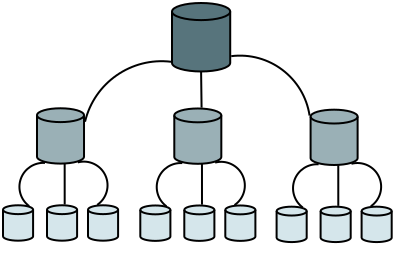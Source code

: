 <?xml version="1.0" encoding="UTF-8"?>
<dia:diagram xmlns:dia="http://www.lysator.liu.se/~alla/dia/">
  <dia:layer name="Background" visible="true">
    <dia:object type="Network - Storage" version="0" id="O0">
      <dia:attribute name="obj_pos">
        <dia:point val="14,2.186"/>
      </dia:attribute>
      <dia:attribute name="obj_bb">
        <dia:rectangle val="13.95,2.136;16.961,6.85"/>
      </dia:attribute>
      <dia:attribute name="elem_corner">
        <dia:point val="14,2.186"/>
      </dia:attribute>
      <dia:attribute name="elem_width">
        <dia:real val="2.911"/>
      </dia:attribute>
      <dia:attribute name="elem_height">
        <dia:real val="3.424"/>
      </dia:attribute>
      <dia:attribute name="line_width">
        <dia:real val="0.1"/>
      </dia:attribute>
      <dia:attribute name="line_colour">
        <dia:color val="#000000"/>
      </dia:attribute>
      <dia:attribute name="fill_colour">
        <dia:color val="#57747c"/>
      </dia:attribute>
      <dia:attribute name="show_background">
        <dia:boolean val="true"/>
      </dia:attribute>
      <dia:attribute name="line_style">
        <dia:enum val="0"/>
        <dia:real val="1"/>
      </dia:attribute>
      <dia:attribute name="text">
        <dia:composite type="text">
          <dia:attribute name="string">
            <dia:string>##</dia:string>
          </dia:attribute>
          <dia:attribute name="font">
            <dia:font family="sans" style="0" name="Helvetica"/>
          </dia:attribute>
          <dia:attribute name="height">
            <dia:real val="0.8"/>
          </dia:attribute>
          <dia:attribute name="pos">
            <dia:point val="15.455,6.01"/>
          </dia:attribute>
          <dia:attribute name="color">
            <dia:color val="#000000"/>
          </dia:attribute>
          <dia:attribute name="alignment">
            <dia:enum val="1"/>
          </dia:attribute>
        </dia:composite>
      </dia:attribute>
      <dia:attribute name="flip_horizontal">
        <dia:boolean val="false"/>
      </dia:attribute>
      <dia:attribute name="flip_vertical">
        <dia:boolean val="false"/>
      </dia:attribute>
    </dia:object>
    <dia:object type="Network - Storage" version="0" id="O1">
      <dia:attribute name="obj_pos">
        <dia:point val="7.25,7.45"/>
      </dia:attribute>
      <dia:attribute name="obj_bb">
        <dia:rectangle val="7.2,7.4;9.651,11.456"/>
      </dia:attribute>
      <dia:attribute name="elem_corner">
        <dia:point val="7.25,7.45"/>
      </dia:attribute>
      <dia:attribute name="elem_width">
        <dia:real val="2.351"/>
      </dia:attribute>
      <dia:attribute name="elem_height">
        <dia:real val="2.766"/>
      </dia:attribute>
      <dia:attribute name="line_width">
        <dia:real val="0.1"/>
      </dia:attribute>
      <dia:attribute name="line_colour">
        <dia:color val="#000000"/>
      </dia:attribute>
      <dia:attribute name="fill_colour">
        <dia:color val="#9ab0b6"/>
      </dia:attribute>
      <dia:attribute name="show_background">
        <dia:boolean val="true"/>
      </dia:attribute>
      <dia:attribute name="line_style">
        <dia:enum val="0"/>
        <dia:real val="1"/>
      </dia:attribute>
      <dia:attribute name="text">
        <dia:composite type="text">
          <dia:attribute name="string">
            <dia:string>##</dia:string>
          </dia:attribute>
          <dia:attribute name="font">
            <dia:font family="sans" style="0" name="Helvetica"/>
          </dia:attribute>
          <dia:attribute name="height">
            <dia:real val="0.8"/>
          </dia:attribute>
          <dia:attribute name="pos">
            <dia:point val="8.426,10.616"/>
          </dia:attribute>
          <dia:attribute name="color">
            <dia:color val="#000000"/>
          </dia:attribute>
          <dia:attribute name="alignment">
            <dia:enum val="1"/>
          </dia:attribute>
        </dia:composite>
      </dia:attribute>
      <dia:attribute name="flip_horizontal">
        <dia:boolean val="false"/>
      </dia:attribute>
      <dia:attribute name="flip_vertical">
        <dia:boolean val="false"/>
      </dia:attribute>
    </dia:object>
    <dia:object type="Standard - Arc" version="0" id="O2">
      <dia:attribute name="obj_pos">
        <dia:point val="15.712,3.898"/>
      </dia:attribute>
      <dia:attribute name="obj_bb">
        <dia:rectangle val="8.563,3.829;15.782,8.903"/>
      </dia:attribute>
      <dia:attribute name="conn_endpoints">
        <dia:point val="15.712,3.898"/>
        <dia:point val="8.633,8.833"/>
      </dia:attribute>
      <dia:attribute name="curve_distance">
        <dia:real val="1"/>
      </dia:attribute>
      <dia:connections>
        <dia:connection handle="0" to="O0" connection="2"/>
        <dia:connection handle="1" to="O1" connection="2"/>
      </dia:connections>
    </dia:object>
    <dia:object type="Network - Storage" version="0" id="O3">
      <dia:attribute name="obj_pos">
        <dia:point val="5.55,12.3"/>
      </dia:attribute>
      <dia:attribute name="obj_bb">
        <dia:rectangle val="5.5,12.25;7.105,15.31"/>
      </dia:attribute>
      <dia:attribute name="elem_corner">
        <dia:point val="5.55,12.3"/>
      </dia:attribute>
      <dia:attribute name="elem_width">
        <dia:real val="1.505"/>
      </dia:attribute>
      <dia:attribute name="elem_height">
        <dia:real val="1.77"/>
      </dia:attribute>
      <dia:attribute name="line_width">
        <dia:real val="0.1"/>
      </dia:attribute>
      <dia:attribute name="line_colour">
        <dia:color val="#000000"/>
      </dia:attribute>
      <dia:attribute name="fill_colour">
        <dia:color val="#d5e6eb"/>
      </dia:attribute>
      <dia:attribute name="show_background">
        <dia:boolean val="true"/>
      </dia:attribute>
      <dia:attribute name="line_style">
        <dia:enum val="0"/>
        <dia:real val="1"/>
      </dia:attribute>
      <dia:attribute name="text">
        <dia:composite type="text">
          <dia:attribute name="string">
            <dia:string>##</dia:string>
          </dia:attribute>
          <dia:attribute name="font">
            <dia:font family="sans" style="0" name="Helvetica"/>
          </dia:attribute>
          <dia:attribute name="height">
            <dia:real val="0.8"/>
          </dia:attribute>
          <dia:attribute name="pos">
            <dia:point val="6.302,14.47"/>
          </dia:attribute>
          <dia:attribute name="color">
            <dia:color val="#000000"/>
          </dia:attribute>
          <dia:attribute name="alignment">
            <dia:enum val="1"/>
          </dia:attribute>
        </dia:composite>
      </dia:attribute>
      <dia:attribute name="flip_horizontal">
        <dia:boolean val="false"/>
      </dia:attribute>
      <dia:attribute name="flip_vertical">
        <dia:boolean val="false"/>
      </dia:attribute>
    </dia:object>
    <dia:object type="Network - Storage" version="0" id="O4">
      <dia:attribute name="obj_pos">
        <dia:point val="7.75,12.3"/>
      </dia:attribute>
      <dia:attribute name="obj_bb">
        <dia:rectangle val="7.7,12.25;9.305,15.31"/>
      </dia:attribute>
      <dia:attribute name="elem_corner">
        <dia:point val="7.75,12.3"/>
      </dia:attribute>
      <dia:attribute name="elem_width">
        <dia:real val="1.505"/>
      </dia:attribute>
      <dia:attribute name="elem_height">
        <dia:real val="1.77"/>
      </dia:attribute>
      <dia:attribute name="line_width">
        <dia:real val="0.1"/>
      </dia:attribute>
      <dia:attribute name="line_colour">
        <dia:color val="#000000"/>
      </dia:attribute>
      <dia:attribute name="fill_colour">
        <dia:color val="#d5e6eb"/>
      </dia:attribute>
      <dia:attribute name="show_background">
        <dia:boolean val="true"/>
      </dia:attribute>
      <dia:attribute name="line_style">
        <dia:enum val="0"/>
        <dia:real val="1"/>
      </dia:attribute>
      <dia:attribute name="text">
        <dia:composite type="text">
          <dia:attribute name="string">
            <dia:string>##</dia:string>
          </dia:attribute>
          <dia:attribute name="font">
            <dia:font family="sans" style="0" name="Helvetica"/>
          </dia:attribute>
          <dia:attribute name="height">
            <dia:real val="0.8"/>
          </dia:attribute>
          <dia:attribute name="pos">
            <dia:point val="8.502,14.47"/>
          </dia:attribute>
          <dia:attribute name="color">
            <dia:color val="#000000"/>
          </dia:attribute>
          <dia:attribute name="alignment">
            <dia:enum val="1"/>
          </dia:attribute>
        </dia:composite>
      </dia:attribute>
      <dia:attribute name="flip_horizontal">
        <dia:boolean val="false"/>
      </dia:attribute>
      <dia:attribute name="flip_vertical">
        <dia:boolean val="false"/>
      </dia:attribute>
    </dia:object>
    <dia:object type="Network - Storage" version="0" id="O5">
      <dia:attribute name="obj_pos">
        <dia:point val="9.8,12.3"/>
      </dia:attribute>
      <dia:attribute name="obj_bb">
        <dia:rectangle val="9.75,12.25;11.355,15.31"/>
      </dia:attribute>
      <dia:attribute name="elem_corner">
        <dia:point val="9.8,12.3"/>
      </dia:attribute>
      <dia:attribute name="elem_width">
        <dia:real val="1.505"/>
      </dia:attribute>
      <dia:attribute name="elem_height">
        <dia:real val="1.77"/>
      </dia:attribute>
      <dia:attribute name="line_width">
        <dia:real val="0.1"/>
      </dia:attribute>
      <dia:attribute name="line_colour">
        <dia:color val="#000000"/>
      </dia:attribute>
      <dia:attribute name="fill_colour">
        <dia:color val="#d5e6eb"/>
      </dia:attribute>
      <dia:attribute name="show_background">
        <dia:boolean val="true"/>
      </dia:attribute>
      <dia:attribute name="line_style">
        <dia:enum val="0"/>
        <dia:real val="1"/>
      </dia:attribute>
      <dia:attribute name="text">
        <dia:composite type="text">
          <dia:attribute name="string">
            <dia:string>##</dia:string>
          </dia:attribute>
          <dia:attribute name="font">
            <dia:font family="sans" style="0" name="Helvetica"/>
          </dia:attribute>
          <dia:attribute name="height">
            <dia:real val="0.8"/>
          </dia:attribute>
          <dia:attribute name="pos">
            <dia:point val="10.552,14.47"/>
          </dia:attribute>
          <dia:attribute name="color">
            <dia:color val="#000000"/>
          </dia:attribute>
          <dia:attribute name="alignment">
            <dia:enum val="1"/>
          </dia:attribute>
        </dia:composite>
      </dia:attribute>
      <dia:attribute name="flip_horizontal">
        <dia:boolean val="false"/>
      </dia:attribute>
      <dia:attribute name="flip_vertical">
        <dia:boolean val="false"/>
      </dia:attribute>
    </dia:object>
    <dia:object type="Standard - Arc" version="0" id="O6">
      <dia:attribute name="obj_pos">
        <dia:point val="22.313,8.903"/>
      </dia:attribute>
      <dia:attribute name="obj_bb">
        <dia:rectangle val="15.642,3.828;22.383,8.973"/>
      </dia:attribute>
      <dia:attribute name="conn_endpoints">
        <dia:point val="22.313,8.903"/>
        <dia:point val="15.712,3.898"/>
      </dia:attribute>
      <dia:attribute name="curve_distance">
        <dia:real val="1"/>
      </dia:attribute>
      <dia:connections>
        <dia:connection handle="0" to="O18" connection="2"/>
        <dia:connection handle="1" to="O0" connection="2"/>
      </dia:connections>
    </dia:object>
    <dia:object type="Standard - Line" version="0" id="O7">
      <dia:attribute name="obj_pos">
        <dia:point val="15.479,7.418"/>
      </dia:attribute>
      <dia:attribute name="obj_bb">
        <dia:rectangle val="15.405,5.56;15.53,7.469"/>
      </dia:attribute>
      <dia:attribute name="conn_endpoints">
        <dia:point val="15.479,7.418"/>
        <dia:point val="15.455,5.61"/>
      </dia:attribute>
      <dia:attribute name="numcp">
        <dia:int val="1"/>
      </dia:attribute>
      <dia:connections>
        <dia:connection handle="0" to="O11" connection="2"/>
        <dia:connection handle="1" to="O0" connection="1"/>
      </dia:connections>
    </dia:object>
    <dia:object type="Standard - Arc" version="0" id="O8">
      <dia:attribute name="obj_pos">
        <dia:point val="8.633,8.833"/>
      </dia:attribute>
      <dia:attribute name="obj_bb">
        <dia:rectangle val="6.219,8.766;8.7,13.252"/>
      </dia:attribute>
      <dia:attribute name="conn_endpoints">
        <dia:point val="8.633,8.833"/>
        <dia:point val="6.435,13.185"/>
      </dia:attribute>
      <dia:attribute name="curve_distance">
        <dia:real val="1"/>
      </dia:attribute>
      <dia:connections>
        <dia:connection handle="0" to="O1" connection="2"/>
        <dia:connection handle="1" to="O3" connection="2"/>
      </dia:connections>
    </dia:object>
    <dia:object type="Standard - Arc" version="0" id="O9">
      <dia:attribute name="obj_pos">
        <dia:point val="10.685,13.185"/>
      </dia:attribute>
      <dia:attribute name="obj_bb">
        <dia:rectangle val="8.567,8.767;10.938,13.252"/>
      </dia:attribute>
      <dia:attribute name="conn_endpoints">
        <dia:point val="10.685,13.185"/>
        <dia:point val="8.633,8.833"/>
      </dia:attribute>
      <dia:attribute name="curve_distance">
        <dia:real val="1"/>
      </dia:attribute>
      <dia:connections>
        <dia:connection handle="0" to="O5" connection="2"/>
        <dia:connection handle="1" to="O1" connection="2"/>
      </dia:connections>
    </dia:object>
    <dia:object type="Standard - Line" version="0" id="O10">
      <dia:attribute name="obj_pos">
        <dia:point val="8.635,12.258"/>
      </dia:attribute>
      <dia:attribute name="obj_bb">
        <dia:rectangle val="8.584,10.177;8.685,12.308"/>
      </dia:attribute>
      <dia:attribute name="conn_endpoints">
        <dia:point val="8.635,12.258"/>
        <dia:point val="8.634,10.227"/>
      </dia:attribute>
      <dia:attribute name="numcp">
        <dia:int val="1"/>
      </dia:attribute>
      <dia:connections>
        <dia:connection handle="0" to="O4" connection="2"/>
        <dia:connection handle="1" to="O1" connection="2"/>
      </dia:connections>
    </dia:object>
    <dia:object type="Network - Storage" version="0" id="O11">
      <dia:attribute name="obj_pos">
        <dia:point val="14.115,7.46"/>
      </dia:attribute>
      <dia:attribute name="obj_bb">
        <dia:rectangle val="14.065,7.41;16.516,11.466"/>
      </dia:attribute>
      <dia:attribute name="elem_corner">
        <dia:point val="14.115,7.46"/>
      </dia:attribute>
      <dia:attribute name="elem_width">
        <dia:real val="2.351"/>
      </dia:attribute>
      <dia:attribute name="elem_height">
        <dia:real val="2.766"/>
      </dia:attribute>
      <dia:attribute name="line_width">
        <dia:real val="0.1"/>
      </dia:attribute>
      <dia:attribute name="line_colour">
        <dia:color val="#000000"/>
      </dia:attribute>
      <dia:attribute name="fill_colour">
        <dia:color val="#9ab0b6"/>
      </dia:attribute>
      <dia:attribute name="show_background">
        <dia:boolean val="true"/>
      </dia:attribute>
      <dia:attribute name="line_style">
        <dia:enum val="0"/>
        <dia:real val="1"/>
      </dia:attribute>
      <dia:attribute name="text">
        <dia:composite type="text">
          <dia:attribute name="string">
            <dia:string>##</dia:string>
          </dia:attribute>
          <dia:attribute name="font">
            <dia:font family="sans" style="0" name="Helvetica"/>
          </dia:attribute>
          <dia:attribute name="height">
            <dia:real val="0.8"/>
          </dia:attribute>
          <dia:attribute name="pos">
            <dia:point val="15.291,10.626"/>
          </dia:attribute>
          <dia:attribute name="color">
            <dia:color val="#000000"/>
          </dia:attribute>
          <dia:attribute name="alignment">
            <dia:enum val="1"/>
          </dia:attribute>
        </dia:composite>
      </dia:attribute>
      <dia:attribute name="flip_horizontal">
        <dia:boolean val="false"/>
      </dia:attribute>
      <dia:attribute name="flip_vertical">
        <dia:boolean val="false"/>
      </dia:attribute>
    </dia:object>
    <dia:object type="Network - Storage" version="0" id="O12">
      <dia:attribute name="obj_pos">
        <dia:point val="12.415,12.31"/>
      </dia:attribute>
      <dia:attribute name="obj_bb">
        <dia:rectangle val="12.365,12.26;13.97,15.32"/>
      </dia:attribute>
      <dia:attribute name="elem_corner">
        <dia:point val="12.415,12.31"/>
      </dia:attribute>
      <dia:attribute name="elem_width">
        <dia:real val="1.505"/>
      </dia:attribute>
      <dia:attribute name="elem_height">
        <dia:real val="1.77"/>
      </dia:attribute>
      <dia:attribute name="line_width">
        <dia:real val="0.1"/>
      </dia:attribute>
      <dia:attribute name="line_colour">
        <dia:color val="#000000"/>
      </dia:attribute>
      <dia:attribute name="fill_colour">
        <dia:color val="#d5e6eb"/>
      </dia:attribute>
      <dia:attribute name="show_background">
        <dia:boolean val="true"/>
      </dia:attribute>
      <dia:attribute name="line_style">
        <dia:enum val="0"/>
        <dia:real val="1"/>
      </dia:attribute>
      <dia:attribute name="text">
        <dia:composite type="text">
          <dia:attribute name="string">
            <dia:string>##</dia:string>
          </dia:attribute>
          <dia:attribute name="font">
            <dia:font family="sans" style="0" name="Helvetica"/>
          </dia:attribute>
          <dia:attribute name="height">
            <dia:real val="0.8"/>
          </dia:attribute>
          <dia:attribute name="pos">
            <dia:point val="13.167,14.48"/>
          </dia:attribute>
          <dia:attribute name="color">
            <dia:color val="#000000"/>
          </dia:attribute>
          <dia:attribute name="alignment">
            <dia:enum val="1"/>
          </dia:attribute>
        </dia:composite>
      </dia:attribute>
      <dia:attribute name="flip_horizontal">
        <dia:boolean val="false"/>
      </dia:attribute>
      <dia:attribute name="flip_vertical">
        <dia:boolean val="false"/>
      </dia:attribute>
    </dia:object>
    <dia:object type="Network - Storage" version="0" id="O13">
      <dia:attribute name="obj_pos">
        <dia:point val="14.615,12.31"/>
      </dia:attribute>
      <dia:attribute name="obj_bb">
        <dia:rectangle val="14.565,12.26;16.17,15.32"/>
      </dia:attribute>
      <dia:attribute name="elem_corner">
        <dia:point val="14.615,12.31"/>
      </dia:attribute>
      <dia:attribute name="elem_width">
        <dia:real val="1.505"/>
      </dia:attribute>
      <dia:attribute name="elem_height">
        <dia:real val="1.77"/>
      </dia:attribute>
      <dia:attribute name="line_width">
        <dia:real val="0.1"/>
      </dia:attribute>
      <dia:attribute name="line_colour">
        <dia:color val="#000000"/>
      </dia:attribute>
      <dia:attribute name="fill_colour">
        <dia:color val="#d5e6eb"/>
      </dia:attribute>
      <dia:attribute name="show_background">
        <dia:boolean val="true"/>
      </dia:attribute>
      <dia:attribute name="line_style">
        <dia:enum val="0"/>
        <dia:real val="1"/>
      </dia:attribute>
      <dia:attribute name="text">
        <dia:composite type="text">
          <dia:attribute name="string">
            <dia:string>##</dia:string>
          </dia:attribute>
          <dia:attribute name="font">
            <dia:font family="sans" style="0" name="Helvetica"/>
          </dia:attribute>
          <dia:attribute name="height">
            <dia:real val="0.8"/>
          </dia:attribute>
          <dia:attribute name="pos">
            <dia:point val="15.367,14.48"/>
          </dia:attribute>
          <dia:attribute name="color">
            <dia:color val="#000000"/>
          </dia:attribute>
          <dia:attribute name="alignment">
            <dia:enum val="1"/>
          </dia:attribute>
        </dia:composite>
      </dia:attribute>
      <dia:attribute name="flip_horizontal">
        <dia:boolean val="false"/>
      </dia:attribute>
      <dia:attribute name="flip_vertical">
        <dia:boolean val="false"/>
      </dia:attribute>
    </dia:object>
    <dia:object type="Network - Storage" version="0" id="O14">
      <dia:attribute name="obj_pos">
        <dia:point val="16.665,12.31"/>
      </dia:attribute>
      <dia:attribute name="obj_bb">
        <dia:rectangle val="16.615,12.26;18.22,15.32"/>
      </dia:attribute>
      <dia:attribute name="elem_corner">
        <dia:point val="16.665,12.31"/>
      </dia:attribute>
      <dia:attribute name="elem_width">
        <dia:real val="1.505"/>
      </dia:attribute>
      <dia:attribute name="elem_height">
        <dia:real val="1.77"/>
      </dia:attribute>
      <dia:attribute name="line_width">
        <dia:real val="0.1"/>
      </dia:attribute>
      <dia:attribute name="line_colour">
        <dia:color val="#000000"/>
      </dia:attribute>
      <dia:attribute name="fill_colour">
        <dia:color val="#d5e6eb"/>
      </dia:attribute>
      <dia:attribute name="show_background">
        <dia:boolean val="true"/>
      </dia:attribute>
      <dia:attribute name="line_style">
        <dia:enum val="0"/>
        <dia:real val="1"/>
      </dia:attribute>
      <dia:attribute name="text">
        <dia:composite type="text">
          <dia:attribute name="string">
            <dia:string>##</dia:string>
          </dia:attribute>
          <dia:attribute name="font">
            <dia:font family="sans" style="0" name="Helvetica"/>
          </dia:attribute>
          <dia:attribute name="height">
            <dia:real val="0.8"/>
          </dia:attribute>
          <dia:attribute name="pos">
            <dia:point val="17.417,14.48"/>
          </dia:attribute>
          <dia:attribute name="color">
            <dia:color val="#000000"/>
          </dia:attribute>
          <dia:attribute name="alignment">
            <dia:enum val="1"/>
          </dia:attribute>
        </dia:composite>
      </dia:attribute>
      <dia:attribute name="flip_horizontal">
        <dia:boolean val="false"/>
      </dia:attribute>
      <dia:attribute name="flip_vertical">
        <dia:boolean val="false"/>
      </dia:attribute>
    </dia:object>
    <dia:object type="Standard - Arc" version="0" id="O15">
      <dia:attribute name="obj_pos">
        <dia:point val="15.498,8.843"/>
      </dia:attribute>
      <dia:attribute name="obj_bb">
        <dia:rectangle val="13.084,8.776;15.565,13.262"/>
      </dia:attribute>
      <dia:attribute name="conn_endpoints">
        <dia:point val="15.498,8.843"/>
        <dia:point val="13.3,13.195"/>
      </dia:attribute>
      <dia:attribute name="curve_distance">
        <dia:real val="1"/>
      </dia:attribute>
      <dia:connections>
        <dia:connection handle="0" to="O11" connection="2"/>
        <dia:connection handle="1" to="O12" connection="2"/>
      </dia:connections>
    </dia:object>
    <dia:object type="Standard - Arc" version="0" id="O16">
      <dia:attribute name="obj_pos">
        <dia:point val="17.55,13.195"/>
      </dia:attribute>
      <dia:attribute name="obj_bb">
        <dia:rectangle val="15.431,8.777;17.803,13.262"/>
      </dia:attribute>
      <dia:attribute name="conn_endpoints">
        <dia:point val="17.55,13.195"/>
        <dia:point val="15.498,8.843"/>
      </dia:attribute>
      <dia:attribute name="curve_distance">
        <dia:real val="1"/>
      </dia:attribute>
      <dia:connections>
        <dia:connection handle="0" to="O14" connection="2"/>
        <dia:connection handle="1" to="O11" connection="2"/>
      </dia:connections>
    </dia:object>
    <dia:object type="Standard - Line" version="0" id="O17">
      <dia:attribute name="obj_pos">
        <dia:point val="15.5,12.268"/>
      </dia:attribute>
      <dia:attribute name="obj_bb">
        <dia:rectangle val="15.449,10.187;15.55,12.318"/>
      </dia:attribute>
      <dia:attribute name="conn_endpoints">
        <dia:point val="15.5,12.268"/>
        <dia:point val="15.499,10.237"/>
      </dia:attribute>
      <dia:attribute name="numcp">
        <dia:int val="1"/>
      </dia:attribute>
      <dia:connections>
        <dia:connection handle="0" to="O13" connection="2"/>
        <dia:connection handle="1" to="O11" connection="2"/>
      </dia:connections>
    </dia:object>
    <dia:object type="Network - Storage" version="0" id="O18">
      <dia:attribute name="obj_pos">
        <dia:point val="20.93,7.52"/>
      </dia:attribute>
      <dia:attribute name="obj_bb">
        <dia:rectangle val="20.88,7.47;23.331,11.526"/>
      </dia:attribute>
      <dia:attribute name="elem_corner">
        <dia:point val="20.93,7.52"/>
      </dia:attribute>
      <dia:attribute name="elem_width">
        <dia:real val="2.351"/>
      </dia:attribute>
      <dia:attribute name="elem_height">
        <dia:real val="2.766"/>
      </dia:attribute>
      <dia:attribute name="line_width">
        <dia:real val="0.1"/>
      </dia:attribute>
      <dia:attribute name="line_colour">
        <dia:color val="#000000"/>
      </dia:attribute>
      <dia:attribute name="fill_colour">
        <dia:color val="#9ab0b6"/>
      </dia:attribute>
      <dia:attribute name="show_background">
        <dia:boolean val="true"/>
      </dia:attribute>
      <dia:attribute name="line_style">
        <dia:enum val="0"/>
        <dia:real val="1"/>
      </dia:attribute>
      <dia:attribute name="text">
        <dia:composite type="text">
          <dia:attribute name="string">
            <dia:string>##</dia:string>
          </dia:attribute>
          <dia:attribute name="font">
            <dia:font family="sans" style="0" name="Helvetica"/>
          </dia:attribute>
          <dia:attribute name="height">
            <dia:real val="0.8"/>
          </dia:attribute>
          <dia:attribute name="pos">
            <dia:point val="22.106,10.686"/>
          </dia:attribute>
          <dia:attribute name="color">
            <dia:color val="#000000"/>
          </dia:attribute>
          <dia:attribute name="alignment">
            <dia:enum val="1"/>
          </dia:attribute>
        </dia:composite>
      </dia:attribute>
      <dia:attribute name="flip_horizontal">
        <dia:boolean val="false"/>
      </dia:attribute>
      <dia:attribute name="flip_vertical">
        <dia:boolean val="false"/>
      </dia:attribute>
    </dia:object>
    <dia:object type="Network - Storage" version="0" id="O19">
      <dia:attribute name="obj_pos">
        <dia:point val="19.23,12.37"/>
      </dia:attribute>
      <dia:attribute name="obj_bb">
        <dia:rectangle val="19.18,12.32;20.785,15.38"/>
      </dia:attribute>
      <dia:attribute name="elem_corner">
        <dia:point val="19.23,12.37"/>
      </dia:attribute>
      <dia:attribute name="elem_width">
        <dia:real val="1.505"/>
      </dia:attribute>
      <dia:attribute name="elem_height">
        <dia:real val="1.77"/>
      </dia:attribute>
      <dia:attribute name="line_width">
        <dia:real val="0.1"/>
      </dia:attribute>
      <dia:attribute name="line_colour">
        <dia:color val="#000000"/>
      </dia:attribute>
      <dia:attribute name="fill_colour">
        <dia:color val="#d5e6eb"/>
      </dia:attribute>
      <dia:attribute name="show_background">
        <dia:boolean val="true"/>
      </dia:attribute>
      <dia:attribute name="line_style">
        <dia:enum val="0"/>
        <dia:real val="1"/>
      </dia:attribute>
      <dia:attribute name="text">
        <dia:composite type="text">
          <dia:attribute name="string">
            <dia:string>##</dia:string>
          </dia:attribute>
          <dia:attribute name="font">
            <dia:font family="sans" style="0" name="Helvetica"/>
          </dia:attribute>
          <dia:attribute name="height">
            <dia:real val="0.8"/>
          </dia:attribute>
          <dia:attribute name="pos">
            <dia:point val="19.982,14.54"/>
          </dia:attribute>
          <dia:attribute name="color">
            <dia:color val="#000000"/>
          </dia:attribute>
          <dia:attribute name="alignment">
            <dia:enum val="1"/>
          </dia:attribute>
        </dia:composite>
      </dia:attribute>
      <dia:attribute name="flip_horizontal">
        <dia:boolean val="false"/>
      </dia:attribute>
      <dia:attribute name="flip_vertical">
        <dia:boolean val="false"/>
      </dia:attribute>
    </dia:object>
    <dia:object type="Network - Storage" version="0" id="O20">
      <dia:attribute name="obj_pos">
        <dia:point val="21.43,12.37"/>
      </dia:attribute>
      <dia:attribute name="obj_bb">
        <dia:rectangle val="21.38,12.32;22.985,15.38"/>
      </dia:attribute>
      <dia:attribute name="elem_corner">
        <dia:point val="21.43,12.37"/>
      </dia:attribute>
      <dia:attribute name="elem_width">
        <dia:real val="1.505"/>
      </dia:attribute>
      <dia:attribute name="elem_height">
        <dia:real val="1.77"/>
      </dia:attribute>
      <dia:attribute name="line_width">
        <dia:real val="0.1"/>
      </dia:attribute>
      <dia:attribute name="line_colour">
        <dia:color val="#000000"/>
      </dia:attribute>
      <dia:attribute name="fill_colour">
        <dia:color val="#d5e6eb"/>
      </dia:attribute>
      <dia:attribute name="show_background">
        <dia:boolean val="true"/>
      </dia:attribute>
      <dia:attribute name="line_style">
        <dia:enum val="0"/>
        <dia:real val="1"/>
      </dia:attribute>
      <dia:attribute name="text">
        <dia:composite type="text">
          <dia:attribute name="string">
            <dia:string>##</dia:string>
          </dia:attribute>
          <dia:attribute name="font">
            <dia:font family="sans" style="0" name="Helvetica"/>
          </dia:attribute>
          <dia:attribute name="height">
            <dia:real val="0.8"/>
          </dia:attribute>
          <dia:attribute name="pos">
            <dia:point val="22.182,14.54"/>
          </dia:attribute>
          <dia:attribute name="color">
            <dia:color val="#000000"/>
          </dia:attribute>
          <dia:attribute name="alignment">
            <dia:enum val="1"/>
          </dia:attribute>
        </dia:composite>
      </dia:attribute>
      <dia:attribute name="flip_horizontal">
        <dia:boolean val="false"/>
      </dia:attribute>
      <dia:attribute name="flip_vertical">
        <dia:boolean val="false"/>
      </dia:attribute>
    </dia:object>
    <dia:object type="Network - Storage" version="0" id="O21">
      <dia:attribute name="obj_pos">
        <dia:point val="23.48,12.37"/>
      </dia:attribute>
      <dia:attribute name="obj_bb">
        <dia:rectangle val="23.43,12.32;25.035,15.38"/>
      </dia:attribute>
      <dia:attribute name="elem_corner">
        <dia:point val="23.48,12.37"/>
      </dia:attribute>
      <dia:attribute name="elem_width">
        <dia:real val="1.505"/>
      </dia:attribute>
      <dia:attribute name="elem_height">
        <dia:real val="1.77"/>
      </dia:attribute>
      <dia:attribute name="line_width">
        <dia:real val="0.1"/>
      </dia:attribute>
      <dia:attribute name="line_colour">
        <dia:color val="#000000"/>
      </dia:attribute>
      <dia:attribute name="fill_colour">
        <dia:color val="#d5e6eb"/>
      </dia:attribute>
      <dia:attribute name="show_background">
        <dia:boolean val="true"/>
      </dia:attribute>
      <dia:attribute name="line_style">
        <dia:enum val="0"/>
        <dia:real val="1"/>
      </dia:attribute>
      <dia:attribute name="text">
        <dia:composite type="text">
          <dia:attribute name="string">
            <dia:string>##</dia:string>
          </dia:attribute>
          <dia:attribute name="font">
            <dia:font family="sans" style="0" name="Helvetica"/>
          </dia:attribute>
          <dia:attribute name="height">
            <dia:real val="0.8"/>
          </dia:attribute>
          <dia:attribute name="pos">
            <dia:point val="24.232,14.54"/>
          </dia:attribute>
          <dia:attribute name="color">
            <dia:color val="#000000"/>
          </dia:attribute>
          <dia:attribute name="alignment">
            <dia:enum val="1"/>
          </dia:attribute>
        </dia:composite>
      </dia:attribute>
      <dia:attribute name="flip_horizontal">
        <dia:boolean val="false"/>
      </dia:attribute>
      <dia:attribute name="flip_vertical">
        <dia:boolean val="false"/>
      </dia:attribute>
    </dia:object>
    <dia:object type="Standard - Arc" version="0" id="O22">
      <dia:attribute name="obj_pos">
        <dia:point val="22.313,8.903"/>
      </dia:attribute>
      <dia:attribute name="obj_bb">
        <dia:rectangle val="19.899,8.836;22.38,13.322"/>
      </dia:attribute>
      <dia:attribute name="conn_endpoints">
        <dia:point val="22.313,8.903"/>
        <dia:point val="20.115,13.255"/>
      </dia:attribute>
      <dia:attribute name="curve_distance">
        <dia:real val="1"/>
      </dia:attribute>
      <dia:connections>
        <dia:connection handle="0" to="O18" connection="2"/>
        <dia:connection handle="1" to="O19" connection="2"/>
      </dia:connections>
    </dia:object>
    <dia:object type="Standard - Arc" version="0" id="O23">
      <dia:attribute name="obj_pos">
        <dia:point val="24.365,13.255"/>
      </dia:attribute>
      <dia:attribute name="obj_bb">
        <dia:rectangle val="22.247,8.837;24.618,13.322"/>
      </dia:attribute>
      <dia:attribute name="conn_endpoints">
        <dia:point val="24.365,13.255"/>
        <dia:point val="22.313,8.903"/>
      </dia:attribute>
      <dia:attribute name="curve_distance">
        <dia:real val="1.0"/>
      </dia:attribute>
      <dia:connections>
        <dia:connection handle="0" to="O21" connection="2"/>
        <dia:connection handle="1" to="O18" connection="2"/>
      </dia:connections>
    </dia:object>
    <dia:object type="Standard - Line" version="0" id="O24">
      <dia:attribute name="obj_pos">
        <dia:point val="22.315,12.328"/>
      </dia:attribute>
      <dia:attribute name="obj_bb">
        <dia:rectangle val="22.264,10.247;22.365,12.378"/>
      </dia:attribute>
      <dia:attribute name="conn_endpoints">
        <dia:point val="22.315,12.328"/>
        <dia:point val="22.314,10.297"/>
      </dia:attribute>
      <dia:attribute name="numcp">
        <dia:int val="1"/>
      </dia:attribute>
      <dia:connections>
        <dia:connection handle="0" to="O20" connection="2"/>
        <dia:connection handle="1" to="O18" connection="2"/>
      </dia:connections>
    </dia:object>
  </dia:layer>
</dia:diagram>
